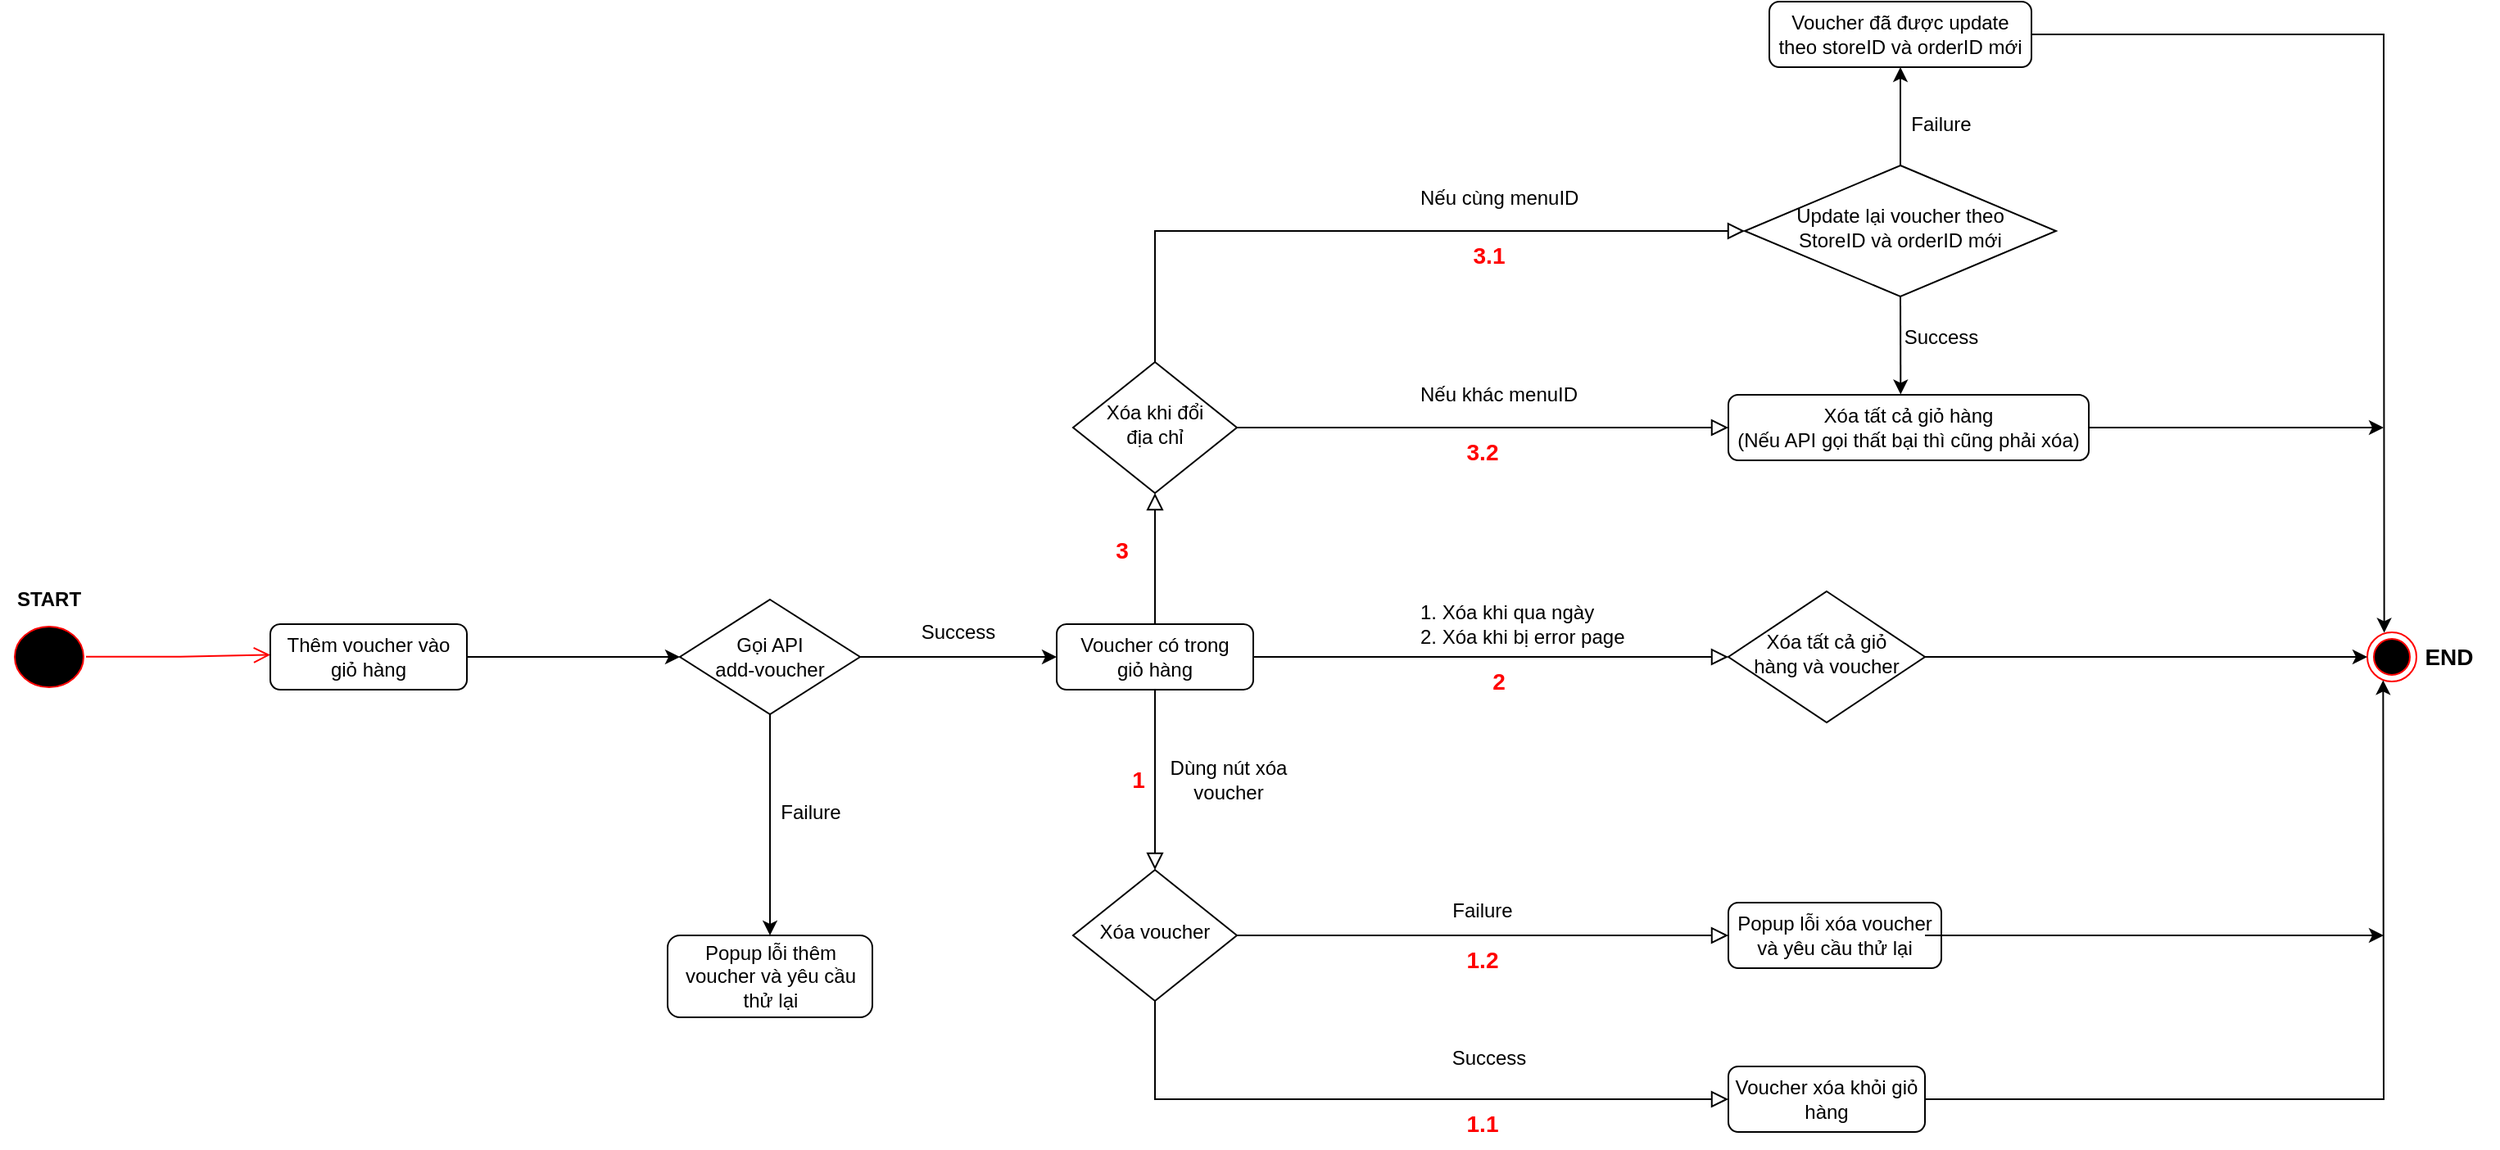 <mxfile version="21.5.0" type="github">
  <diagram id="C5RBs43oDa-KdzZeNtuy" name="Page-1">
    <mxGraphModel dx="2261" dy="731" grid="1" gridSize="10" guides="1" tooltips="1" connect="1" arrows="1" fold="1" page="1" pageScale="1" pageWidth="827" pageHeight="1169" math="0" shadow="0">
      <root>
        <mxCell id="WIyWlLk6GJQsqaUBKTNV-0" />
        <mxCell id="WIyWlLk6GJQsqaUBKTNV-1" parent="WIyWlLk6GJQsqaUBKTNV-0" />
        <mxCell id="WIyWlLk6GJQsqaUBKTNV-9" value="" style="edgeStyle=orthogonalEdgeStyle;rounded=0;html=1;jettySize=auto;orthogonalLoop=1;fontSize=11;endArrow=block;endFill=0;endSize=8;strokeWidth=1;shadow=0;labelBackgroundColor=none;exitX=0.5;exitY=0;exitDx=0;exitDy=0;entryX=0.5;entryY=1;entryDx=0;entryDy=0;" parent="WIyWlLk6GJQsqaUBKTNV-1" source="Vyl_GKfe72HYo-No6GLv-0" target="Vyl_GKfe72HYo-No6GLv-9" edge="1">
          <mxGeometry y="10" relative="1" as="geometry">
            <mxPoint as="offset" />
          </mxGeometry>
        </mxCell>
        <mxCell id="Vyl_GKfe72HYo-No6GLv-0" value="Voucher có trong&lt;br&gt;giỏ hàng" style="rounded=1;whiteSpace=wrap;html=1;fontSize=12;glass=0;strokeWidth=1;shadow=0;" parent="WIyWlLk6GJQsqaUBKTNV-1" vertex="1">
          <mxGeometry x="150" y="650" width="120" height="40" as="geometry" />
        </mxCell>
        <mxCell id="Vyl_GKfe72HYo-No6GLv-1" value="Xóa voucher" style="rhombus;whiteSpace=wrap;html=1;shadow=0;fontFamily=Helvetica;fontSize=12;align=center;strokeWidth=1;spacing=6;spacingTop=-4;" parent="WIyWlLk6GJQsqaUBKTNV-1" vertex="1">
          <mxGeometry x="160" y="800" width="100" height="80" as="geometry" />
        </mxCell>
        <mxCell id="Vyl_GKfe72HYo-No6GLv-2" value="Popup lỗi xóa voucher và yêu cầu thử lại" style="rounded=1;whiteSpace=wrap;html=1;fontSize=12;glass=0;strokeWidth=1;shadow=0;" parent="WIyWlLk6GJQsqaUBKTNV-1" vertex="1">
          <mxGeometry x="560" y="820" width="130" height="40" as="geometry" />
        </mxCell>
        <mxCell id="Vyl_GKfe72HYo-No6GLv-3" value="Voucher xóa khỏi giỏ hàng" style="rounded=1;whiteSpace=wrap;html=1;fontSize=12;glass=0;strokeWidth=1;shadow=0;" parent="WIyWlLk6GJQsqaUBKTNV-1" vertex="1">
          <mxGeometry x="560" y="920" width="120" height="40" as="geometry" />
        </mxCell>
        <mxCell id="Vyl_GKfe72HYo-No6GLv-4" value="" style="rounded=0;html=1;jettySize=auto;orthogonalLoop=1;fontSize=11;endArrow=block;endFill=0;endSize=8;strokeWidth=1;shadow=0;labelBackgroundColor=none;edgeStyle=orthogonalEdgeStyle;exitX=0.5;exitY=1;exitDx=0;exitDy=0;entryX=0.5;entryY=0;entryDx=0;entryDy=0;" parent="WIyWlLk6GJQsqaUBKTNV-1" source="Vyl_GKfe72HYo-No6GLv-0" target="Vyl_GKfe72HYo-No6GLv-1" edge="1">
          <mxGeometry x="0.333" y="20" relative="1" as="geometry">
            <mxPoint as="offset" />
            <mxPoint x="230" y="380" as="sourcePoint" />
            <mxPoint x="230" y="440" as="targetPoint" />
          </mxGeometry>
        </mxCell>
        <mxCell id="Vyl_GKfe72HYo-No6GLv-5" value="" style="rounded=0;html=1;jettySize=auto;orthogonalLoop=1;fontSize=11;endArrow=block;endFill=0;endSize=8;strokeWidth=1;shadow=0;labelBackgroundColor=none;edgeStyle=orthogonalEdgeStyle;exitX=0.5;exitY=1;exitDx=0;exitDy=0;entryX=0;entryY=0.5;entryDx=0;entryDy=0;" parent="WIyWlLk6GJQsqaUBKTNV-1" source="Vyl_GKfe72HYo-No6GLv-1" target="Vyl_GKfe72HYo-No6GLv-3" edge="1">
          <mxGeometry x="0.333" y="20" relative="1" as="geometry">
            <mxPoint as="offset" />
            <mxPoint x="220" y="670" as="sourcePoint" />
            <mxPoint x="220" y="810" as="targetPoint" />
          </mxGeometry>
        </mxCell>
        <mxCell id="Vyl_GKfe72HYo-No6GLv-6" value="" style="rounded=0;html=1;jettySize=auto;orthogonalLoop=1;fontSize=11;endArrow=block;endFill=0;endSize=8;strokeWidth=1;shadow=0;labelBackgroundColor=none;edgeStyle=orthogonalEdgeStyle;exitX=1;exitY=0.5;exitDx=0;exitDy=0;entryX=0;entryY=0.5;entryDx=0;entryDy=0;" parent="WIyWlLk6GJQsqaUBKTNV-1" source="Vyl_GKfe72HYo-No6GLv-1" target="Vyl_GKfe72HYo-No6GLv-2" edge="1">
          <mxGeometry x="0.333" y="20" relative="1" as="geometry">
            <mxPoint as="offset" />
            <mxPoint x="220" y="890" as="sourcePoint" />
            <mxPoint x="220" y="1050" as="targetPoint" />
          </mxGeometry>
        </mxCell>
        <mxCell id="Vyl_GKfe72HYo-No6GLv-7" value="Success" style="text;html=1;strokeColor=none;fillColor=none;align=center;verticalAlign=middle;whiteSpace=wrap;rounded=0;" parent="WIyWlLk6GJQsqaUBKTNV-1" vertex="1">
          <mxGeometry x="384" y="900" width="60" height="30" as="geometry" />
        </mxCell>
        <mxCell id="Vyl_GKfe72HYo-No6GLv-8" value="Failure" style="text;html=1;strokeColor=none;fillColor=none;align=center;verticalAlign=middle;whiteSpace=wrap;rounded=0;" parent="WIyWlLk6GJQsqaUBKTNV-1" vertex="1">
          <mxGeometry x="380" y="810" width="60" height="30" as="geometry" />
        </mxCell>
        <mxCell id="Vyl_GKfe72HYo-No6GLv-9" value="Xóa khi đổi &lt;br&gt;địa chỉ" style="rhombus;whiteSpace=wrap;html=1;shadow=0;fontFamily=Helvetica;fontSize=12;align=center;strokeWidth=1;spacing=6;spacingTop=-4;" parent="WIyWlLk6GJQsqaUBKTNV-1" vertex="1">
          <mxGeometry x="160" y="490" width="100" height="80" as="geometry" />
        </mxCell>
        <mxCell id="Vyl_GKfe72HYo-No6GLv-12" value="Xóa tất cả giỏ hàng&lt;br&gt;(Nếu API gọi thất bại thì cũng phải xóa)" style="rounded=1;whiteSpace=wrap;html=1;fontSize=12;glass=0;strokeWidth=1;shadow=0;" parent="WIyWlLk6GJQsqaUBKTNV-1" vertex="1">
          <mxGeometry x="560" y="510" width="220" height="40" as="geometry" />
        </mxCell>
        <mxCell id="Vyl_GKfe72HYo-No6GLv-13" value="" style="edgeStyle=orthogonalEdgeStyle;rounded=0;html=1;jettySize=auto;orthogonalLoop=1;fontSize=11;endArrow=block;endFill=0;endSize=8;strokeWidth=1;shadow=0;labelBackgroundColor=none;exitX=0.5;exitY=0;exitDx=0;exitDy=0;entryX=0;entryY=0.5;entryDx=0;entryDy=0;" parent="WIyWlLk6GJQsqaUBKTNV-1" source="Vyl_GKfe72HYo-No6GLv-9" target="mx8wu65Sl4QjivUA92FZ-0" edge="1">
          <mxGeometry y="10" relative="1" as="geometry">
            <mxPoint as="offset" />
            <mxPoint x="220" y="660" as="sourcePoint" />
            <mxPoint x="220" y="580" as="targetPoint" />
          </mxGeometry>
        </mxCell>
        <mxCell id="Vyl_GKfe72HYo-No6GLv-14" value="" style="edgeStyle=orthogonalEdgeStyle;rounded=0;html=1;jettySize=auto;orthogonalLoop=1;fontSize=11;endArrow=block;endFill=0;endSize=8;strokeWidth=1;shadow=0;labelBackgroundColor=none;exitX=1;exitY=0.5;exitDx=0;exitDy=0;entryX=0;entryY=0.5;entryDx=0;entryDy=0;" parent="WIyWlLk6GJQsqaUBKTNV-1" source="Vyl_GKfe72HYo-No6GLv-9" target="Vyl_GKfe72HYo-No6GLv-12" edge="1">
          <mxGeometry y="10" relative="1" as="geometry">
            <mxPoint as="offset" />
            <mxPoint x="220" y="500" as="sourcePoint" />
            <mxPoint x="70" y="430" as="targetPoint" />
          </mxGeometry>
        </mxCell>
        <mxCell id="Vyl_GKfe72HYo-No6GLv-15" value="Xóa tất cả giỏ &lt;br&gt;hàng và voucher" style="rhombus;whiteSpace=wrap;html=1;shadow=0;fontFamily=Helvetica;fontSize=12;align=center;strokeWidth=1;spacing=6;spacingTop=-4;" parent="WIyWlLk6GJQsqaUBKTNV-1" vertex="1">
          <mxGeometry x="560" y="630" width="120" height="80" as="geometry" />
        </mxCell>
        <mxCell id="Vyl_GKfe72HYo-No6GLv-17" value="" style="rounded=0;html=1;jettySize=auto;orthogonalLoop=1;fontSize=11;endArrow=block;endFill=0;endSize=8;strokeWidth=1;shadow=0;labelBackgroundColor=none;edgeStyle=orthogonalEdgeStyle;exitX=1;exitY=0.5;exitDx=0;exitDy=0;entryX=0;entryY=0.5;entryDx=0;entryDy=0;" parent="WIyWlLk6GJQsqaUBKTNV-1" source="Vyl_GKfe72HYo-No6GLv-0" target="Vyl_GKfe72HYo-No6GLv-15" edge="1">
          <mxGeometry x="0.333" y="20" relative="1" as="geometry">
            <mxPoint as="offset" />
            <mxPoint x="220" y="700" as="sourcePoint" />
            <mxPoint x="220" y="810" as="targetPoint" />
          </mxGeometry>
        </mxCell>
        <mxCell id="Vyl_GKfe72HYo-No6GLv-18" value="1. Xóa khi qua ngày&lt;br&gt;2. Xóa khi bị error page" style="text;html=1;strokeColor=none;fillColor=none;align=left;verticalAlign=middle;whiteSpace=wrap;rounded=0;" parent="WIyWlLk6GJQsqaUBKTNV-1" vertex="1">
          <mxGeometry x="370" y="630" width="130" height="40" as="geometry" />
        </mxCell>
        <mxCell id="Vyl_GKfe72HYo-No6GLv-19" value="Dùng nút xóa voucher" style="text;html=1;strokeColor=none;fillColor=none;align=center;verticalAlign=middle;whiteSpace=wrap;rounded=0;" parent="WIyWlLk6GJQsqaUBKTNV-1" vertex="1">
          <mxGeometry x="200" y="730" width="110" height="30" as="geometry" />
        </mxCell>
        <mxCell id="Vyl_GKfe72HYo-No6GLv-21" value="" style="ellipse;html=1;shape=endState;fillColor=#000000;strokeColor=#ff0000;" parent="WIyWlLk6GJQsqaUBKTNV-1" vertex="1">
          <mxGeometry x="950" y="655" width="30" height="30" as="geometry" />
        </mxCell>
        <mxCell id="Vyl_GKfe72HYo-No6GLv-26" value="" style="edgeStyle=orthogonalEdgeStyle;html=1;verticalAlign=bottom;endArrow=open;endSize=8;strokeColor=#ff0000;rounded=0;entryX=0;entryY=0.5;entryDx=0;entryDy=0;exitX=0.95;exitY=0.498;exitDx=0;exitDy=0;exitPerimeter=0;" parent="WIyWlLk6GJQsqaUBKTNV-1" source="Vyl_GKfe72HYo-No6GLv-44" edge="1">
          <mxGeometry relative="1" as="geometry">
            <mxPoint x="-330.0" y="668.75" as="targetPoint" />
            <mxPoint x="-420" y="670" as="sourcePoint" />
          </mxGeometry>
        </mxCell>
        <mxCell id="Vyl_GKfe72HYo-No6GLv-27" value="&lt;b&gt;START&lt;/b&gt;" style="text;html=1;strokeColor=none;fillColor=none;align=center;verticalAlign=middle;whiteSpace=wrap;rounded=0;" parent="WIyWlLk6GJQsqaUBKTNV-1" vertex="1">
          <mxGeometry x="-495" y="620" width="60" height="30" as="geometry" />
        </mxCell>
        <mxCell id="Vyl_GKfe72HYo-No6GLv-32" value="&lt;b&gt;&lt;font style=&quot;font-size: 14px;&quot;&gt;END&lt;/font&gt;&lt;/b&gt;" style="text;html=1;strokeColor=none;fillColor=none;align=center;verticalAlign=middle;whiteSpace=wrap;rounded=0;" parent="WIyWlLk6GJQsqaUBKTNV-1" vertex="1">
          <mxGeometry x="970" y="647.5" width="60" height="45" as="geometry" />
        </mxCell>
        <mxCell id="Vyl_GKfe72HYo-No6GLv-36" value="" style="endArrow=classic;html=1;rounded=0;" parent="WIyWlLk6GJQsqaUBKTNV-1" edge="1">
          <mxGeometry width="50" height="50" relative="1" as="geometry">
            <mxPoint x="780" y="530" as="sourcePoint" />
            <mxPoint x="960" y="530" as="targetPoint" />
          </mxGeometry>
        </mxCell>
        <mxCell id="Vyl_GKfe72HYo-No6GLv-37" value="" style="endArrow=classic;html=1;rounded=0;entryX=0;entryY=0.5;entryDx=0;entryDy=0;exitX=1;exitY=0.5;exitDx=0;exitDy=0;" parent="WIyWlLk6GJQsqaUBKTNV-1" target="Vyl_GKfe72HYo-No6GLv-21" edge="1" source="Vyl_GKfe72HYo-No6GLv-15">
          <mxGeometry width="50" height="50" relative="1" as="geometry">
            <mxPoint x="720" y="670" as="sourcePoint" />
            <mxPoint x="770" y="620" as="targetPoint" />
          </mxGeometry>
        </mxCell>
        <mxCell id="Vyl_GKfe72HYo-No6GLv-38" value="" style="endArrow=classic;html=1;rounded=0;entryX=0.322;entryY=0.973;entryDx=0;entryDy=0;exitX=1;exitY=0.5;exitDx=0;exitDy=0;entryPerimeter=0;" parent="WIyWlLk6GJQsqaUBKTNV-1" source="Vyl_GKfe72HYo-No6GLv-3" target="Vyl_GKfe72HYo-No6GLv-21" edge="1">
          <mxGeometry width="50" height="50" relative="1" as="geometry">
            <mxPoint x="670" y="950" as="sourcePoint" />
            <mxPoint x="720" y="900" as="targetPoint" />
            <Array as="points">
              <mxPoint x="960" y="940" />
            </Array>
          </mxGeometry>
        </mxCell>
        <mxCell id="Vyl_GKfe72HYo-No6GLv-39" value="" style="endArrow=classic;html=1;rounded=0;" parent="WIyWlLk6GJQsqaUBKTNV-1" edge="1">
          <mxGeometry width="50" height="50" relative="1" as="geometry">
            <mxPoint x="680" y="840" as="sourcePoint" />
            <mxPoint x="960" y="840" as="targetPoint" />
          </mxGeometry>
        </mxCell>
        <mxCell id="Vyl_GKfe72HYo-No6GLv-42" value="Nếu cùng menuID" style="text;html=1;strokeColor=none;fillColor=none;align=left;verticalAlign=middle;whiteSpace=wrap;rounded=0;" parent="WIyWlLk6GJQsqaUBKTNV-1" vertex="1">
          <mxGeometry x="370" y="370" width="130" height="40" as="geometry" />
        </mxCell>
        <mxCell id="Vyl_GKfe72HYo-No6GLv-43" value="Nếu khác menuID" style="text;html=1;strokeColor=none;fillColor=none;align=left;verticalAlign=middle;whiteSpace=wrap;rounded=0;" parent="WIyWlLk6GJQsqaUBKTNV-1" vertex="1">
          <mxGeometry x="370" y="490" width="130" height="40" as="geometry" />
        </mxCell>
        <mxCell id="Vyl_GKfe72HYo-No6GLv-48" value="Thêm voucher vào giỏ hàng" style="rounded=1;whiteSpace=wrap;html=1;fontSize=12;glass=0;strokeWidth=1;shadow=0;" parent="WIyWlLk6GJQsqaUBKTNV-1" vertex="1">
          <mxGeometry x="-330" y="650" width="120" height="40" as="geometry" />
        </mxCell>
        <mxCell id="Vyl_GKfe72HYo-No6GLv-49" value="Gọi API&lt;br&gt;add-voucher" style="rhombus;whiteSpace=wrap;html=1;" parent="WIyWlLk6GJQsqaUBKTNV-1" vertex="1">
          <mxGeometry x="-80" y="635" width="110" height="70" as="geometry" />
        </mxCell>
        <mxCell id="Vyl_GKfe72HYo-No6GLv-50" value="" style="endArrow=classic;html=1;rounded=0;entryX=0;entryY=0.5;entryDx=0;entryDy=0;" parent="WIyWlLk6GJQsqaUBKTNV-1" target="Vyl_GKfe72HYo-No6GLv-0" edge="1">
          <mxGeometry width="50" height="50" relative="1" as="geometry">
            <mxPoint x="30" y="670" as="sourcePoint" />
            <mxPoint x="80" y="620" as="targetPoint" />
          </mxGeometry>
        </mxCell>
        <mxCell id="Vyl_GKfe72HYo-No6GLv-51" value="Success" style="text;html=1;strokeColor=none;fillColor=none;align=center;verticalAlign=middle;whiteSpace=wrap;rounded=0;" parent="WIyWlLk6GJQsqaUBKTNV-1" vertex="1">
          <mxGeometry x="60" y="640" width="60" height="30" as="geometry" />
        </mxCell>
        <mxCell id="Vyl_GKfe72HYo-No6GLv-52" value="Popup lỗi thêm voucher và yêu cầu thử lại" style="rounded=1;whiteSpace=wrap;html=1;fontSize=12;glass=0;strokeWidth=1;shadow=0;" parent="WIyWlLk6GJQsqaUBKTNV-1" vertex="1">
          <mxGeometry x="-87.5" y="840" width="125" height="50" as="geometry" />
        </mxCell>
        <mxCell id="Vyl_GKfe72HYo-No6GLv-53" value="" style="endArrow=classic;html=1;rounded=0;exitX=0.5;exitY=1;exitDx=0;exitDy=0;" parent="WIyWlLk6GJQsqaUBKTNV-1" source="Vyl_GKfe72HYo-No6GLv-49" target="Vyl_GKfe72HYo-No6GLv-52" edge="1">
          <mxGeometry width="50" height="50" relative="1" as="geometry">
            <mxPoint x="-30" y="710" as="sourcePoint" />
            <mxPoint x="20" y="660" as="targetPoint" />
          </mxGeometry>
        </mxCell>
        <mxCell id="Vyl_GKfe72HYo-No6GLv-55" value="Failure" style="text;html=1;strokeColor=none;fillColor=none;align=center;verticalAlign=middle;whiteSpace=wrap;rounded=0;" parent="WIyWlLk6GJQsqaUBKTNV-1" vertex="1">
          <mxGeometry x="-30" y="750" width="60" height="30" as="geometry" />
        </mxCell>
        <mxCell id="Vyl_GKfe72HYo-No6GLv-56" value="" style="endArrow=classic;html=1;rounded=0;entryX=0;entryY=0.5;entryDx=0;entryDy=0;" parent="WIyWlLk6GJQsqaUBKTNV-1" target="Vyl_GKfe72HYo-No6GLv-49" edge="1">
          <mxGeometry width="50" height="50" relative="1" as="geometry">
            <mxPoint x="-210" y="670" as="sourcePoint" />
            <mxPoint x="-160" y="620" as="targetPoint" />
          </mxGeometry>
        </mxCell>
        <mxCell id="Vyl_GKfe72HYo-No6GLv-44" value="" style="ellipse;html=1;shape=startState;fillColor=#000000;strokeColor=#ff0000;" parent="WIyWlLk6GJQsqaUBKTNV-1" vertex="1">
          <mxGeometry x="-490" y="647.5" width="50" height="45" as="geometry" />
        </mxCell>
        <mxCell id="Vyl_GKfe72HYo-No6GLv-59" value="&lt;b&gt;&lt;font style=&quot;font-size: 14px;&quot;&gt;1&lt;/font&gt;&lt;/b&gt;" style="text;html=1;strokeColor=none;fillColor=none;align=center;verticalAlign=middle;whiteSpace=wrap;rounded=0;fontColor=#ff0000;" parent="WIyWlLk6GJQsqaUBKTNV-1" vertex="1">
          <mxGeometry x="170" y="730" width="60" height="30" as="geometry" />
        </mxCell>
        <mxCell id="Vyl_GKfe72HYo-No6GLv-60" value="&lt;b&gt;&lt;font style=&quot;font-size: 14px;&quot;&gt;1.1&lt;/font&gt;&lt;/b&gt;" style="text;html=1;strokeColor=none;fillColor=none;align=center;verticalAlign=middle;whiteSpace=wrap;rounded=0;fontColor=#ff0000;" parent="WIyWlLk6GJQsqaUBKTNV-1" vertex="1">
          <mxGeometry x="380" y="940" width="60" height="30" as="geometry" />
        </mxCell>
        <mxCell id="Vyl_GKfe72HYo-No6GLv-61" value="&lt;b&gt;&lt;font style=&quot;font-size: 14px;&quot;&gt;1.2&lt;/font&gt;&lt;/b&gt;" style="text;html=1;strokeColor=none;fillColor=none;align=center;verticalAlign=middle;whiteSpace=wrap;rounded=0;fontColor=#ff0000;" parent="WIyWlLk6GJQsqaUBKTNV-1" vertex="1">
          <mxGeometry x="380" y="840" width="60" height="30" as="geometry" />
        </mxCell>
        <mxCell id="Vyl_GKfe72HYo-No6GLv-62" value="&lt;b&gt;&lt;font style=&quot;font-size: 14px;&quot;&gt;2&lt;/font&gt;&lt;/b&gt;" style="text;html=1;strokeColor=none;fillColor=none;align=center;verticalAlign=middle;whiteSpace=wrap;rounded=0;fontColor=#ff0000;" parent="WIyWlLk6GJQsqaUBKTNV-1" vertex="1">
          <mxGeometry x="390" y="670" width="60" height="30" as="geometry" />
        </mxCell>
        <mxCell id="Vyl_GKfe72HYo-No6GLv-63" value="&lt;b&gt;&lt;font style=&quot;font-size: 14px;&quot;&gt;3&lt;/font&gt;&lt;/b&gt;" style="text;html=1;strokeColor=none;fillColor=none;align=center;verticalAlign=middle;whiteSpace=wrap;rounded=0;fontColor=#ff0000;" parent="WIyWlLk6GJQsqaUBKTNV-1" vertex="1">
          <mxGeometry x="160" y="590" width="60" height="30" as="geometry" />
        </mxCell>
        <mxCell id="Vyl_GKfe72HYo-No6GLv-64" value="&lt;b&gt;&lt;font style=&quot;font-size: 14px;&quot;&gt;3.1&lt;/font&gt;&lt;/b&gt;" style="text;html=1;strokeColor=none;fillColor=none;align=center;verticalAlign=middle;whiteSpace=wrap;rounded=0;fontColor=#ff0000;" parent="WIyWlLk6GJQsqaUBKTNV-1" vertex="1">
          <mxGeometry x="384" y="410" width="60" height="30" as="geometry" />
        </mxCell>
        <mxCell id="Vyl_GKfe72HYo-No6GLv-65" value="&lt;b&gt;&lt;font style=&quot;font-size: 14px;&quot;&gt;3.2&lt;/font&gt;&lt;/b&gt;" style="text;html=1;strokeColor=none;fillColor=none;align=center;verticalAlign=middle;whiteSpace=wrap;rounded=0;fontColor=#ff0000;" parent="WIyWlLk6GJQsqaUBKTNV-1" vertex="1">
          <mxGeometry x="380" y="530" width="60" height="30" as="geometry" />
        </mxCell>
        <mxCell id="mx8wu65Sl4QjivUA92FZ-0" value="Update lại voucher theo &lt;br&gt;StoreID và orderID mới" style="rhombus;whiteSpace=wrap;html=1;shadow=0;fontFamily=Helvetica;fontSize=12;align=center;strokeWidth=1;spacing=6;spacingTop=-4;" vertex="1" parent="WIyWlLk6GJQsqaUBKTNV-1">
          <mxGeometry x="570" y="370" width="190" height="80" as="geometry" />
        </mxCell>
        <mxCell id="mx8wu65Sl4QjivUA92FZ-2" value="Voucher đã được update theo storeID và orderID mới" style="rounded=1;whiteSpace=wrap;html=1;" vertex="1" parent="WIyWlLk6GJQsqaUBKTNV-1">
          <mxGeometry x="585" y="270" width="160" height="40" as="geometry" />
        </mxCell>
        <mxCell id="mx8wu65Sl4QjivUA92FZ-3" value="" style="endArrow=classic;html=1;rounded=0;entryX=0.5;entryY=1;entryDx=0;entryDy=0;exitX=0.5;exitY=0;exitDx=0;exitDy=0;" edge="1" parent="WIyWlLk6GJQsqaUBKTNV-1" source="mx8wu65Sl4QjivUA92FZ-0" target="mx8wu65Sl4QjivUA92FZ-2">
          <mxGeometry width="50" height="50" relative="1" as="geometry">
            <mxPoint x="660" y="350" as="sourcePoint" />
            <mxPoint x="710" y="300" as="targetPoint" />
          </mxGeometry>
        </mxCell>
        <mxCell id="mx8wu65Sl4QjivUA92FZ-5" value="" style="endArrow=classic;html=1;rounded=0;exitX=0.5;exitY=1;exitDx=0;exitDy=0;entryX=0.478;entryY=-0.007;entryDx=0;entryDy=0;entryPerimeter=0;" edge="1" parent="WIyWlLk6GJQsqaUBKTNV-1" source="mx8wu65Sl4QjivUA92FZ-0" target="Vyl_GKfe72HYo-No6GLv-12">
          <mxGeometry width="50" height="50" relative="1" as="geometry">
            <mxPoint x="530" y="480" as="sourcePoint" />
            <mxPoint x="670" y="510" as="targetPoint" />
          </mxGeometry>
        </mxCell>
        <mxCell id="mx8wu65Sl4QjivUA92FZ-6" value="Success" style="text;html=1;strokeColor=none;fillColor=none;align=center;verticalAlign=middle;whiteSpace=wrap;rounded=0;" vertex="1" parent="WIyWlLk6GJQsqaUBKTNV-1">
          <mxGeometry x="660" y="460" width="60" height="30" as="geometry" />
        </mxCell>
        <mxCell id="mx8wu65Sl4QjivUA92FZ-7" value="Failure" style="text;html=1;strokeColor=none;fillColor=none;align=center;verticalAlign=middle;whiteSpace=wrap;rounded=0;" vertex="1" parent="WIyWlLk6GJQsqaUBKTNV-1">
          <mxGeometry x="660" y="330" width="60" height="30" as="geometry" />
        </mxCell>
        <mxCell id="mx8wu65Sl4QjivUA92FZ-9" value="" style="endArrow=classic;html=1;rounded=0;exitX=1;exitY=0.5;exitDx=0;exitDy=0;entryX=0.344;entryY=0.007;entryDx=0;entryDy=0;entryPerimeter=0;" edge="1" parent="WIyWlLk6GJQsqaUBKTNV-1" source="mx8wu65Sl4QjivUA92FZ-2" target="Vyl_GKfe72HYo-No6GLv-21">
          <mxGeometry width="50" height="50" relative="1" as="geometry">
            <mxPoint x="820" y="310" as="sourcePoint" />
            <mxPoint x="870" y="260" as="targetPoint" />
            <Array as="points">
              <mxPoint x="960" y="290" />
            </Array>
          </mxGeometry>
        </mxCell>
      </root>
    </mxGraphModel>
  </diagram>
</mxfile>
